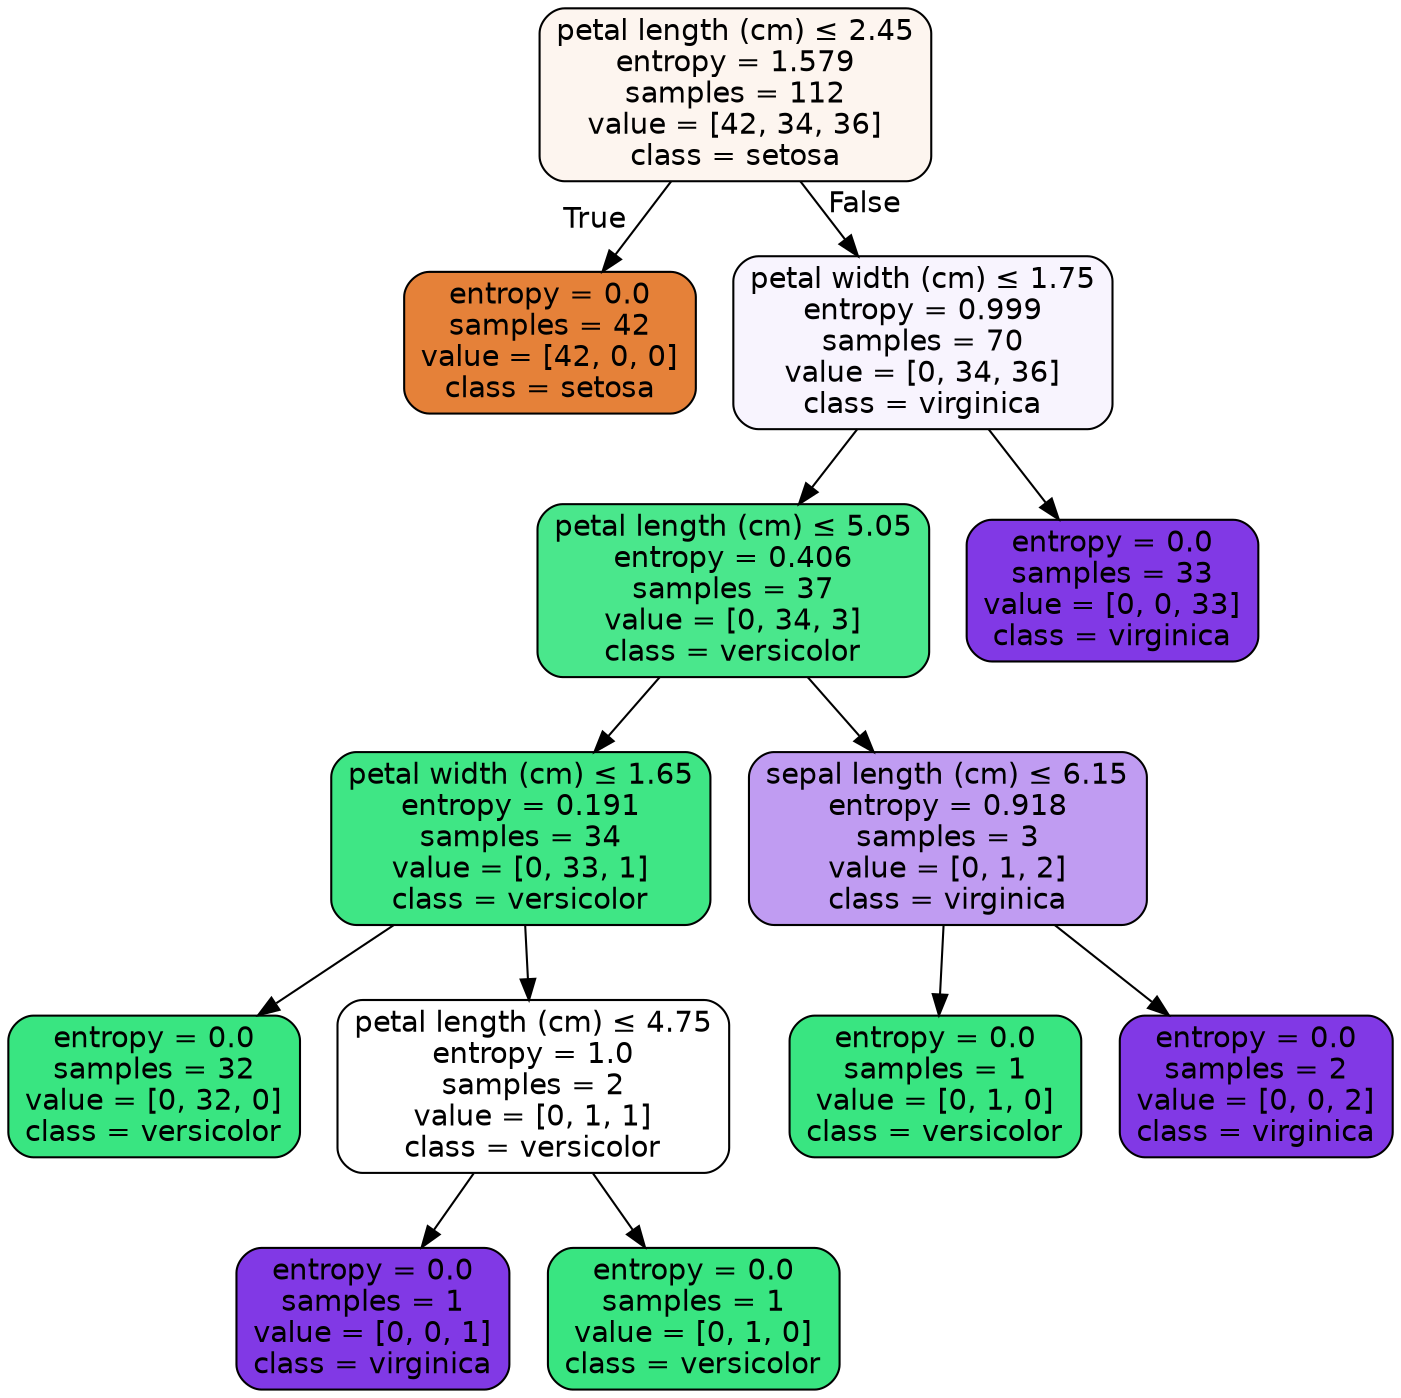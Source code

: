 digraph Tree {
node [shape=box, style="filled, rounded", color="black", fontname=helvetica] ;
edge [fontname=helvetica] ;
0 [label=<petal length (cm) &le; 2.45<br/>entropy = 1.579<br/>samples = 112<br/>value = [42, 34, 36]<br/>class = setosa>, fillcolor="#fdf5ef"] ;
1 [label=<entropy = 0.0<br/>samples = 42<br/>value = [42, 0, 0]<br/>class = setosa>, fillcolor="#e58139"] ;
0 -> 1 [labeldistance=2.5, labelangle=45, headlabel="True"] ;
2 [label=<petal width (cm) &le; 1.75<br/>entropy = 0.999<br/>samples = 70<br/>value = [0, 34, 36]<br/>class = virginica>, fillcolor="#f8f4fe"] ;
0 -> 2 [labeldistance=2.5, labelangle=-45, headlabel="False"] ;
3 [label=<petal length (cm) &le; 5.05<br/>entropy = 0.406<br/>samples = 37<br/>value = [0, 34, 3]<br/>class = versicolor>, fillcolor="#4ae78c"] ;
2 -> 3 ;
4 [label=<petal width (cm) &le; 1.65<br/>entropy = 0.191<br/>samples = 34<br/>value = [0, 33, 1]<br/>class = versicolor>, fillcolor="#3fe685"] ;
3 -> 4 ;
5 [label=<entropy = 0.0<br/>samples = 32<br/>value = [0, 32, 0]<br/>class = versicolor>, fillcolor="#39e581"] ;
4 -> 5 ;
6 [label=<petal length (cm) &le; 4.75<br/>entropy = 1.0<br/>samples = 2<br/>value = [0, 1, 1]<br/>class = versicolor>, fillcolor="#ffffff"] ;
4 -> 6 ;
7 [label=<entropy = 0.0<br/>samples = 1<br/>value = [0, 0, 1]<br/>class = virginica>, fillcolor="#8139e5"] ;
6 -> 7 ;
8 [label=<entropy = 0.0<br/>samples = 1<br/>value = [0, 1, 0]<br/>class = versicolor>, fillcolor="#39e581"] ;
6 -> 8 ;
9 [label=<sepal length (cm) &le; 6.15<br/>entropy = 0.918<br/>samples = 3<br/>value = [0, 1, 2]<br/>class = virginica>, fillcolor="#c09cf2"] ;
3 -> 9 ;
10 [label=<entropy = 0.0<br/>samples = 1<br/>value = [0, 1, 0]<br/>class = versicolor>, fillcolor="#39e581"] ;
9 -> 10 ;
11 [label=<entropy = 0.0<br/>samples = 2<br/>value = [0, 0, 2]<br/>class = virginica>, fillcolor="#8139e5"] ;
9 -> 11 ;
12 [label=<entropy = 0.0<br/>samples = 33<br/>value = [0, 0, 33]<br/>class = virginica>, fillcolor="#8139e5"] ;
2 -> 12 ;
}